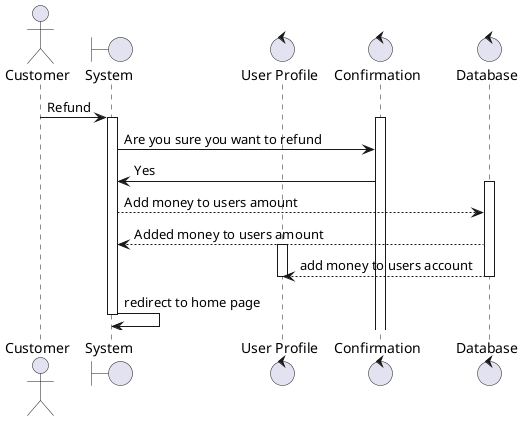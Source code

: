@startuml refund
actor Customer
boundary "System" as system
control "User Profile" as profile
control "Confirmation" as confirm
control "Database" as db
Customer -> system: Refund
activate system
activate confirm
system -> confirm: Are you sure you want to refund
confirm->system:Yes
activate db
system-->db: Add money to users amount
db-->system:Added money to users amount
activate profile
db-->profile:add money to users account
deactivate profile
deactivate db
system -> system: redirect to home page
deactivate system
@enduml